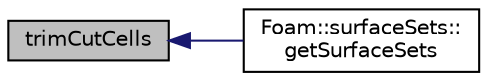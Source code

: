 digraph "trimCutCells"
{
  bgcolor="transparent";
  edge [fontname="Helvetica",fontsize="10",labelfontname="Helvetica",labelfontsize="10"];
  node [fontname="Helvetica",fontsize="10",shape=record];
  rankdir="LR";
  Node1 [label="trimCutCells",height=0.2,width=0.4,color="black", fillcolor="grey75", style="filled", fontcolor="black"];
  Node1 -> Node2 [dir="back",color="midnightblue",fontsize="10",style="solid",fontname="Helvetica"];
  Node2 [label="Foam::surfaceSets::\lgetSurfaceSets",height=0.2,width=0.4,color="black",URL="$a02492.html#a2db75a6d864dde5526eff724bc067f92",tooltip="Divide cells into cut,inside and outside. "];
}
